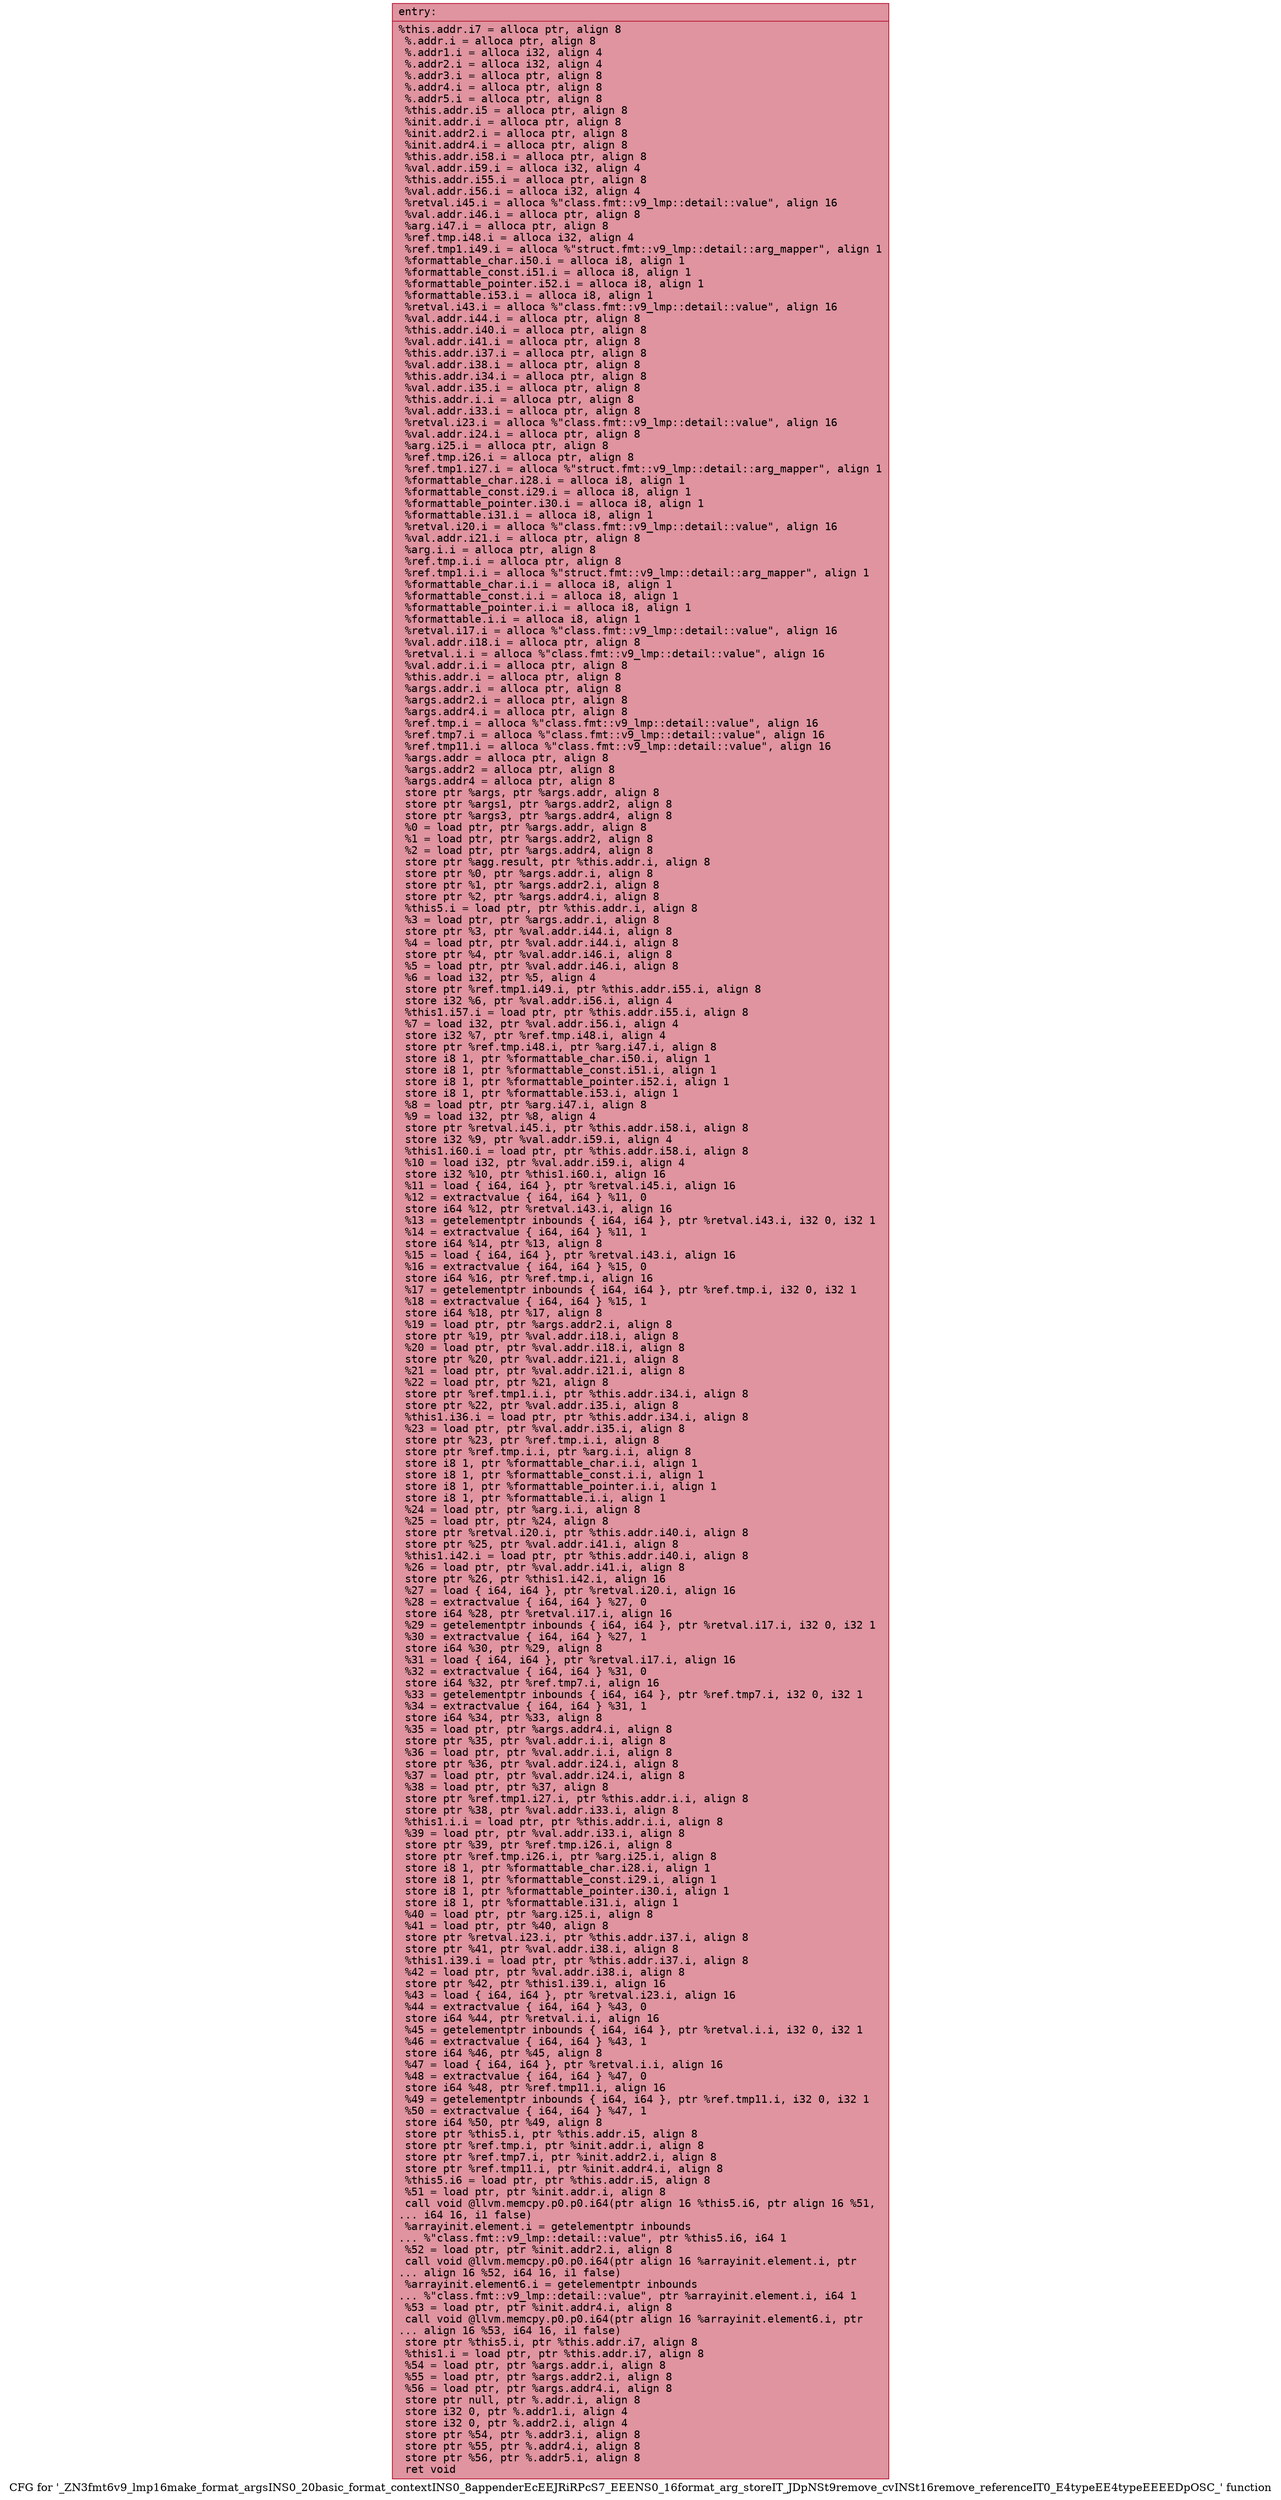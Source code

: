 digraph "CFG for '_ZN3fmt6v9_lmp16make_format_argsINS0_20basic_format_contextINS0_8appenderEcEEJRiRPcS7_EEENS0_16format_arg_storeIT_JDpNSt9remove_cvINSt16remove_referenceIT0_E4typeEE4typeEEEEDpOSC_' function" {
	label="CFG for '_ZN3fmt6v9_lmp16make_format_argsINS0_20basic_format_contextINS0_8appenderEcEEJRiRPcS7_EEENS0_16format_arg_storeIT_JDpNSt9remove_cvINSt16remove_referenceIT0_E4typeEE4typeEEEEDpOSC_' function";

	Node0x55eeb4ba5040 [shape=record,color="#b70d28ff", style=filled, fillcolor="#b70d2870" fontname="Courier",label="{entry:\l|  %this.addr.i7 = alloca ptr, align 8\l  %.addr.i = alloca ptr, align 8\l  %.addr1.i = alloca i32, align 4\l  %.addr2.i = alloca i32, align 4\l  %.addr3.i = alloca ptr, align 8\l  %.addr4.i = alloca ptr, align 8\l  %.addr5.i = alloca ptr, align 8\l  %this.addr.i5 = alloca ptr, align 8\l  %init.addr.i = alloca ptr, align 8\l  %init.addr2.i = alloca ptr, align 8\l  %init.addr4.i = alloca ptr, align 8\l  %this.addr.i58.i = alloca ptr, align 8\l  %val.addr.i59.i = alloca i32, align 4\l  %this.addr.i55.i = alloca ptr, align 8\l  %val.addr.i56.i = alloca i32, align 4\l  %retval.i45.i = alloca %\"class.fmt::v9_lmp::detail::value\", align 16\l  %val.addr.i46.i = alloca ptr, align 8\l  %arg.i47.i = alloca ptr, align 8\l  %ref.tmp.i48.i = alloca i32, align 4\l  %ref.tmp1.i49.i = alloca %\"struct.fmt::v9_lmp::detail::arg_mapper\", align 1\l  %formattable_char.i50.i = alloca i8, align 1\l  %formattable_const.i51.i = alloca i8, align 1\l  %formattable_pointer.i52.i = alloca i8, align 1\l  %formattable.i53.i = alloca i8, align 1\l  %retval.i43.i = alloca %\"class.fmt::v9_lmp::detail::value\", align 16\l  %val.addr.i44.i = alloca ptr, align 8\l  %this.addr.i40.i = alloca ptr, align 8\l  %val.addr.i41.i = alloca ptr, align 8\l  %this.addr.i37.i = alloca ptr, align 8\l  %val.addr.i38.i = alloca ptr, align 8\l  %this.addr.i34.i = alloca ptr, align 8\l  %val.addr.i35.i = alloca ptr, align 8\l  %this.addr.i.i = alloca ptr, align 8\l  %val.addr.i33.i = alloca ptr, align 8\l  %retval.i23.i = alloca %\"class.fmt::v9_lmp::detail::value\", align 16\l  %val.addr.i24.i = alloca ptr, align 8\l  %arg.i25.i = alloca ptr, align 8\l  %ref.tmp.i26.i = alloca ptr, align 8\l  %ref.tmp1.i27.i = alloca %\"struct.fmt::v9_lmp::detail::arg_mapper\", align 1\l  %formattable_char.i28.i = alloca i8, align 1\l  %formattable_const.i29.i = alloca i8, align 1\l  %formattable_pointer.i30.i = alloca i8, align 1\l  %formattable.i31.i = alloca i8, align 1\l  %retval.i20.i = alloca %\"class.fmt::v9_lmp::detail::value\", align 16\l  %val.addr.i21.i = alloca ptr, align 8\l  %arg.i.i = alloca ptr, align 8\l  %ref.tmp.i.i = alloca ptr, align 8\l  %ref.tmp1.i.i = alloca %\"struct.fmt::v9_lmp::detail::arg_mapper\", align 1\l  %formattable_char.i.i = alloca i8, align 1\l  %formattable_const.i.i = alloca i8, align 1\l  %formattable_pointer.i.i = alloca i8, align 1\l  %formattable.i.i = alloca i8, align 1\l  %retval.i17.i = alloca %\"class.fmt::v9_lmp::detail::value\", align 16\l  %val.addr.i18.i = alloca ptr, align 8\l  %retval.i.i = alloca %\"class.fmt::v9_lmp::detail::value\", align 16\l  %val.addr.i.i = alloca ptr, align 8\l  %this.addr.i = alloca ptr, align 8\l  %args.addr.i = alloca ptr, align 8\l  %args.addr2.i = alloca ptr, align 8\l  %args.addr4.i = alloca ptr, align 8\l  %ref.tmp.i = alloca %\"class.fmt::v9_lmp::detail::value\", align 16\l  %ref.tmp7.i = alloca %\"class.fmt::v9_lmp::detail::value\", align 16\l  %ref.tmp11.i = alloca %\"class.fmt::v9_lmp::detail::value\", align 16\l  %args.addr = alloca ptr, align 8\l  %args.addr2 = alloca ptr, align 8\l  %args.addr4 = alloca ptr, align 8\l  store ptr %args, ptr %args.addr, align 8\l  store ptr %args1, ptr %args.addr2, align 8\l  store ptr %args3, ptr %args.addr4, align 8\l  %0 = load ptr, ptr %args.addr, align 8\l  %1 = load ptr, ptr %args.addr2, align 8\l  %2 = load ptr, ptr %args.addr4, align 8\l  store ptr %agg.result, ptr %this.addr.i, align 8\l  store ptr %0, ptr %args.addr.i, align 8\l  store ptr %1, ptr %args.addr2.i, align 8\l  store ptr %2, ptr %args.addr4.i, align 8\l  %this5.i = load ptr, ptr %this.addr.i, align 8\l  %3 = load ptr, ptr %args.addr.i, align 8\l  store ptr %3, ptr %val.addr.i44.i, align 8\l  %4 = load ptr, ptr %val.addr.i44.i, align 8\l  store ptr %4, ptr %val.addr.i46.i, align 8\l  %5 = load ptr, ptr %val.addr.i46.i, align 8\l  %6 = load i32, ptr %5, align 4\l  store ptr %ref.tmp1.i49.i, ptr %this.addr.i55.i, align 8\l  store i32 %6, ptr %val.addr.i56.i, align 4\l  %this1.i57.i = load ptr, ptr %this.addr.i55.i, align 8\l  %7 = load i32, ptr %val.addr.i56.i, align 4\l  store i32 %7, ptr %ref.tmp.i48.i, align 4\l  store ptr %ref.tmp.i48.i, ptr %arg.i47.i, align 8\l  store i8 1, ptr %formattable_char.i50.i, align 1\l  store i8 1, ptr %formattable_const.i51.i, align 1\l  store i8 1, ptr %formattable_pointer.i52.i, align 1\l  store i8 1, ptr %formattable.i53.i, align 1\l  %8 = load ptr, ptr %arg.i47.i, align 8\l  %9 = load i32, ptr %8, align 4\l  store ptr %retval.i45.i, ptr %this.addr.i58.i, align 8\l  store i32 %9, ptr %val.addr.i59.i, align 4\l  %this1.i60.i = load ptr, ptr %this.addr.i58.i, align 8\l  %10 = load i32, ptr %val.addr.i59.i, align 4\l  store i32 %10, ptr %this1.i60.i, align 16\l  %11 = load \{ i64, i64 \}, ptr %retval.i45.i, align 16\l  %12 = extractvalue \{ i64, i64 \} %11, 0\l  store i64 %12, ptr %retval.i43.i, align 16\l  %13 = getelementptr inbounds \{ i64, i64 \}, ptr %retval.i43.i, i32 0, i32 1\l  %14 = extractvalue \{ i64, i64 \} %11, 1\l  store i64 %14, ptr %13, align 8\l  %15 = load \{ i64, i64 \}, ptr %retval.i43.i, align 16\l  %16 = extractvalue \{ i64, i64 \} %15, 0\l  store i64 %16, ptr %ref.tmp.i, align 16\l  %17 = getelementptr inbounds \{ i64, i64 \}, ptr %ref.tmp.i, i32 0, i32 1\l  %18 = extractvalue \{ i64, i64 \} %15, 1\l  store i64 %18, ptr %17, align 8\l  %19 = load ptr, ptr %args.addr2.i, align 8\l  store ptr %19, ptr %val.addr.i18.i, align 8\l  %20 = load ptr, ptr %val.addr.i18.i, align 8\l  store ptr %20, ptr %val.addr.i21.i, align 8\l  %21 = load ptr, ptr %val.addr.i21.i, align 8\l  %22 = load ptr, ptr %21, align 8\l  store ptr %ref.tmp1.i.i, ptr %this.addr.i34.i, align 8\l  store ptr %22, ptr %val.addr.i35.i, align 8\l  %this1.i36.i = load ptr, ptr %this.addr.i34.i, align 8\l  %23 = load ptr, ptr %val.addr.i35.i, align 8\l  store ptr %23, ptr %ref.tmp.i.i, align 8\l  store ptr %ref.tmp.i.i, ptr %arg.i.i, align 8\l  store i8 1, ptr %formattable_char.i.i, align 1\l  store i8 1, ptr %formattable_const.i.i, align 1\l  store i8 1, ptr %formattable_pointer.i.i, align 1\l  store i8 1, ptr %formattable.i.i, align 1\l  %24 = load ptr, ptr %arg.i.i, align 8\l  %25 = load ptr, ptr %24, align 8\l  store ptr %retval.i20.i, ptr %this.addr.i40.i, align 8\l  store ptr %25, ptr %val.addr.i41.i, align 8\l  %this1.i42.i = load ptr, ptr %this.addr.i40.i, align 8\l  %26 = load ptr, ptr %val.addr.i41.i, align 8\l  store ptr %26, ptr %this1.i42.i, align 16\l  %27 = load \{ i64, i64 \}, ptr %retval.i20.i, align 16\l  %28 = extractvalue \{ i64, i64 \} %27, 0\l  store i64 %28, ptr %retval.i17.i, align 16\l  %29 = getelementptr inbounds \{ i64, i64 \}, ptr %retval.i17.i, i32 0, i32 1\l  %30 = extractvalue \{ i64, i64 \} %27, 1\l  store i64 %30, ptr %29, align 8\l  %31 = load \{ i64, i64 \}, ptr %retval.i17.i, align 16\l  %32 = extractvalue \{ i64, i64 \} %31, 0\l  store i64 %32, ptr %ref.tmp7.i, align 16\l  %33 = getelementptr inbounds \{ i64, i64 \}, ptr %ref.tmp7.i, i32 0, i32 1\l  %34 = extractvalue \{ i64, i64 \} %31, 1\l  store i64 %34, ptr %33, align 8\l  %35 = load ptr, ptr %args.addr4.i, align 8\l  store ptr %35, ptr %val.addr.i.i, align 8\l  %36 = load ptr, ptr %val.addr.i.i, align 8\l  store ptr %36, ptr %val.addr.i24.i, align 8\l  %37 = load ptr, ptr %val.addr.i24.i, align 8\l  %38 = load ptr, ptr %37, align 8\l  store ptr %ref.tmp1.i27.i, ptr %this.addr.i.i, align 8\l  store ptr %38, ptr %val.addr.i33.i, align 8\l  %this1.i.i = load ptr, ptr %this.addr.i.i, align 8\l  %39 = load ptr, ptr %val.addr.i33.i, align 8\l  store ptr %39, ptr %ref.tmp.i26.i, align 8\l  store ptr %ref.tmp.i26.i, ptr %arg.i25.i, align 8\l  store i8 1, ptr %formattable_char.i28.i, align 1\l  store i8 1, ptr %formattable_const.i29.i, align 1\l  store i8 1, ptr %formattable_pointer.i30.i, align 1\l  store i8 1, ptr %formattable.i31.i, align 1\l  %40 = load ptr, ptr %arg.i25.i, align 8\l  %41 = load ptr, ptr %40, align 8\l  store ptr %retval.i23.i, ptr %this.addr.i37.i, align 8\l  store ptr %41, ptr %val.addr.i38.i, align 8\l  %this1.i39.i = load ptr, ptr %this.addr.i37.i, align 8\l  %42 = load ptr, ptr %val.addr.i38.i, align 8\l  store ptr %42, ptr %this1.i39.i, align 16\l  %43 = load \{ i64, i64 \}, ptr %retval.i23.i, align 16\l  %44 = extractvalue \{ i64, i64 \} %43, 0\l  store i64 %44, ptr %retval.i.i, align 16\l  %45 = getelementptr inbounds \{ i64, i64 \}, ptr %retval.i.i, i32 0, i32 1\l  %46 = extractvalue \{ i64, i64 \} %43, 1\l  store i64 %46, ptr %45, align 8\l  %47 = load \{ i64, i64 \}, ptr %retval.i.i, align 16\l  %48 = extractvalue \{ i64, i64 \} %47, 0\l  store i64 %48, ptr %ref.tmp11.i, align 16\l  %49 = getelementptr inbounds \{ i64, i64 \}, ptr %ref.tmp11.i, i32 0, i32 1\l  %50 = extractvalue \{ i64, i64 \} %47, 1\l  store i64 %50, ptr %49, align 8\l  store ptr %this5.i, ptr %this.addr.i5, align 8\l  store ptr %ref.tmp.i, ptr %init.addr.i, align 8\l  store ptr %ref.tmp7.i, ptr %init.addr2.i, align 8\l  store ptr %ref.tmp11.i, ptr %init.addr4.i, align 8\l  %this5.i6 = load ptr, ptr %this.addr.i5, align 8\l  %51 = load ptr, ptr %init.addr.i, align 8\l  call void @llvm.memcpy.p0.p0.i64(ptr align 16 %this5.i6, ptr align 16 %51,\l... i64 16, i1 false)\l  %arrayinit.element.i = getelementptr inbounds\l... %\"class.fmt::v9_lmp::detail::value\", ptr %this5.i6, i64 1\l  %52 = load ptr, ptr %init.addr2.i, align 8\l  call void @llvm.memcpy.p0.p0.i64(ptr align 16 %arrayinit.element.i, ptr\l... align 16 %52, i64 16, i1 false)\l  %arrayinit.element6.i = getelementptr inbounds\l... %\"class.fmt::v9_lmp::detail::value\", ptr %arrayinit.element.i, i64 1\l  %53 = load ptr, ptr %init.addr4.i, align 8\l  call void @llvm.memcpy.p0.p0.i64(ptr align 16 %arrayinit.element6.i, ptr\l... align 16 %53, i64 16, i1 false)\l  store ptr %this5.i, ptr %this.addr.i7, align 8\l  %this1.i = load ptr, ptr %this.addr.i7, align 8\l  %54 = load ptr, ptr %args.addr.i, align 8\l  %55 = load ptr, ptr %args.addr2.i, align 8\l  %56 = load ptr, ptr %args.addr4.i, align 8\l  store ptr null, ptr %.addr.i, align 8\l  store i32 0, ptr %.addr1.i, align 4\l  store i32 0, ptr %.addr2.i, align 4\l  store ptr %54, ptr %.addr3.i, align 8\l  store ptr %55, ptr %.addr4.i, align 8\l  store ptr %56, ptr %.addr5.i, align 8\l  ret void\l}"];
}
